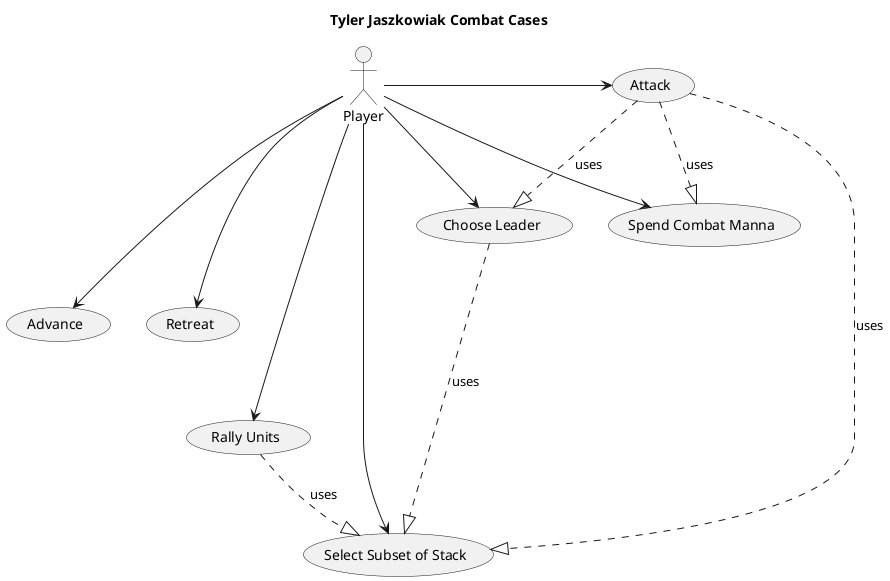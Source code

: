 @startuml
title Tyler Jaszkowiak Combat Cases

actor Player


Player ---->    (Select Subset of Stack)





Player -> (Attack)
Player --> (Choose Leader)
Player --> (Spend Combat Manna)
(Attack) ..|> (Choose Leader) :uses
(Attack) ..|> (Select Subset of Stack) :uses
(Choose Leader) ..|> (Select Subset of Stack) :uses
(Attack) ..|> (Spend Combat Manna) :uses
Player ---> (Advance)
Player ---> (Retreat)
Player ----> (Rally Units)
(Rally Units) ..|> (Select Subset of Stack) :uses


@enduml
